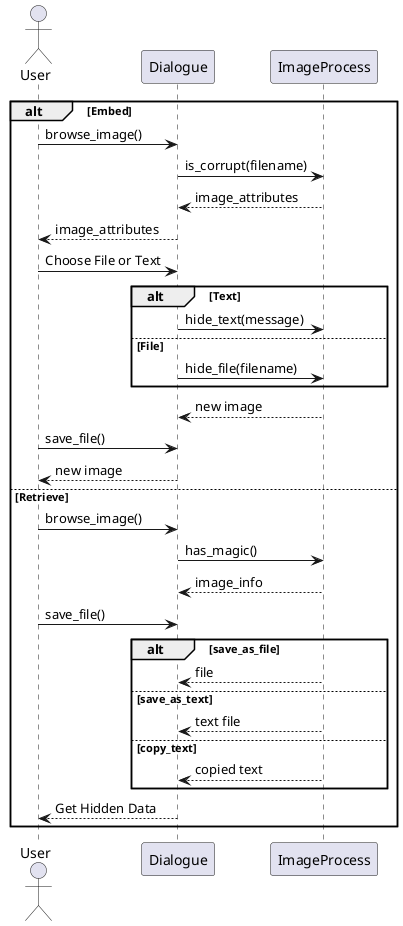 @startuml
actor User
alt Embed

User -> Dialogue: browse_image()
Dialogue -> ImageProcess: is_corrupt(filename)
ImageProcess --> Dialogue: image_attributes
Dialogue --> User: image_attributes
User -> Dialogue: Choose File or Text

alt Text
Dialogue -> ImageProcess: hide_text(message)

else File
Dialogue -> ImageProcess: hide_file(filename)
end
ImageProcess --> Dialogue: new image

User -> Dialogue: save_file()
Dialogue --> User: new image

else Retrieve
User -> Dialogue: browse_image()
Dialogue -> ImageProcess: has_magic()
ImageProcess --> Dialogue: image_info

User -> Dialogue: save_file()
alt save_as_file
ImageProcess --> Dialogue: file
else save_as_text
ImageProcess --> Dialogue: text file
else copy_text
ImageProcess --> Dialogue: copied text
end
Dialogue --> User: Get Hidden Data
end
@enduml